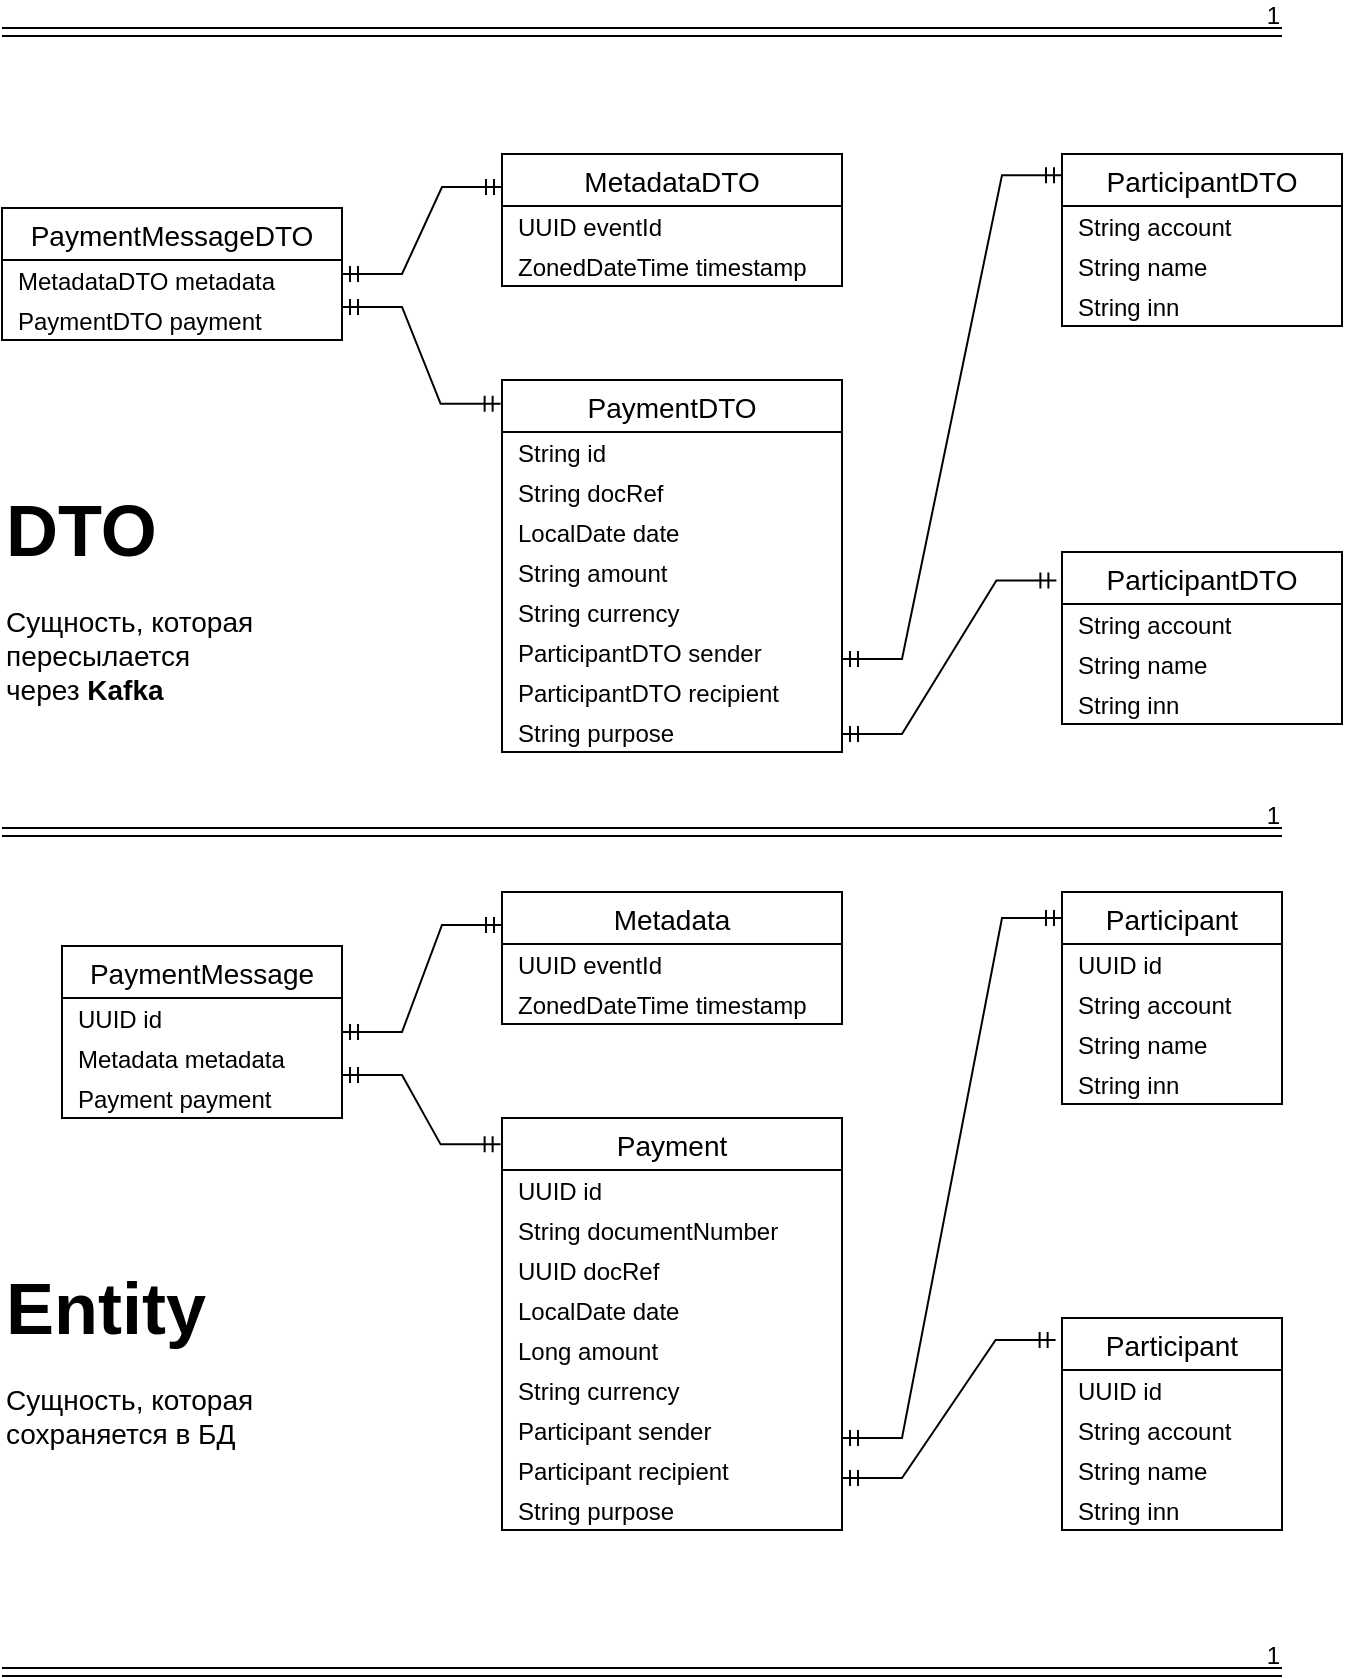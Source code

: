 <mxfile version="27.0.5">
  <diagram id="R2lEEEUBdFMjLlhIrx00" name="Page-1">
    <mxGraphModel dx="883" dy="1561" grid="1" gridSize="10" guides="1" tooltips="1" connect="1" arrows="1" fold="1" page="1" pageScale="1" pageWidth="850" pageHeight="1100" math="0" shadow="0" extFonts="Permanent Marker^https://fonts.googleapis.com/css?family=Permanent+Marker">
      <root>
        <mxCell id="0" />
        <mxCell id="1" parent="0" />
        <mxCell id="yXen_qv1OOlslqDuvUQu-16" value="Payment" style="swimlane;fontStyle=0;childLayout=stackLayout;horizontal=1;startSize=26;horizontalStack=0;resizeParent=1;resizeParentMax=0;resizeLast=0;collapsible=1;marginBottom=0;align=center;fontSize=14;" vertex="1" parent="1">
          <mxGeometry x="330" y="183" width="170" height="206" as="geometry">
            <mxRectangle x="210" y="380" width="100" height="30" as="alternateBounds" />
          </mxGeometry>
        </mxCell>
        <mxCell id="yXen_qv1OOlslqDuvUQu-29" value="UUID id" style="shape=partialRectangle;overflow=hidden;connectable=0;fillColor=none;top=0;left=0;bottom=0;right=0;align=left;spacingLeft=6;" vertex="1" parent="yXen_qv1OOlslqDuvUQu-16">
          <mxGeometry y="26" width="170" height="20" as="geometry">
            <mxRectangle width="220" height="20" as="alternateBounds" />
          </mxGeometry>
        </mxCell>
        <mxCell id="yXen_qv1OOlslqDuvUQu-1" value="String documentNumber" style="shape=partialRectangle;overflow=hidden;connectable=0;fillColor=none;top=0;left=0;bottom=0;right=0;align=left;spacingLeft=6;" vertex="1" parent="yXen_qv1OOlslqDuvUQu-16">
          <mxGeometry y="46" width="170" height="20" as="geometry">
            <mxRectangle width="220" height="20" as="alternateBounds" />
          </mxGeometry>
        </mxCell>
        <mxCell id="yXen_qv1OOlslqDuvUQu-2" value="UUID docRef" style="shape=partialRectangle;overflow=hidden;connectable=0;fillColor=none;top=0;left=0;bottom=0;right=0;align=left;spacingLeft=6;" vertex="1" parent="yXen_qv1OOlslqDuvUQu-16">
          <mxGeometry y="66" width="170" height="20" as="geometry">
            <mxRectangle width="220" height="20" as="alternateBounds" />
          </mxGeometry>
        </mxCell>
        <mxCell id="yXen_qv1OOlslqDuvUQu-3" value="LocalDate date" style="shape=partialRectangle;overflow=hidden;connectable=0;fillColor=none;top=0;left=0;bottom=0;right=0;align=left;spacingLeft=6;" vertex="1" parent="yXen_qv1OOlslqDuvUQu-16">
          <mxGeometry y="86" width="170" height="20" as="geometry">
            <mxRectangle width="220" height="20" as="alternateBounds" />
          </mxGeometry>
        </mxCell>
        <mxCell id="yXen_qv1OOlslqDuvUQu-4" value="Long amount" style="shape=partialRectangle;overflow=hidden;connectable=0;fillColor=none;top=0;left=0;bottom=0;right=0;align=left;spacingLeft=6;" vertex="1" parent="yXen_qv1OOlslqDuvUQu-16">
          <mxGeometry y="106" width="170" height="20" as="geometry">
            <mxRectangle width="220" height="20" as="alternateBounds" />
          </mxGeometry>
        </mxCell>
        <mxCell id="yXen_qv1OOlslqDuvUQu-5" value="String currency" style="shape=partialRectangle;overflow=hidden;connectable=0;fillColor=none;top=0;left=0;bottom=0;right=0;align=left;spacingLeft=6;" vertex="1" parent="yXen_qv1OOlslqDuvUQu-16">
          <mxGeometry y="126" width="170" height="20" as="geometry">
            <mxRectangle width="220" height="20" as="alternateBounds" />
          </mxGeometry>
        </mxCell>
        <mxCell id="yXen_qv1OOlslqDuvUQu-6" value="Participant sender" style="shape=partialRectangle;overflow=hidden;connectable=0;fillColor=none;top=0;left=0;bottom=0;right=0;align=left;spacingLeft=6;" vertex="1" parent="yXen_qv1OOlslqDuvUQu-16">
          <mxGeometry y="146" width="170" height="20" as="geometry">
            <mxRectangle width="220" height="20" as="alternateBounds" />
          </mxGeometry>
        </mxCell>
        <mxCell id="yXen_qv1OOlslqDuvUQu-7" value="Participant recipient" style="shape=partialRectangle;overflow=hidden;connectable=0;fillColor=none;top=0;left=0;bottom=0;right=0;align=left;spacingLeft=6;" vertex="1" parent="yXen_qv1OOlslqDuvUQu-16">
          <mxGeometry y="166" width="170" height="20" as="geometry">
            <mxRectangle width="220" height="20" as="alternateBounds" />
          </mxGeometry>
        </mxCell>
        <mxCell id="yXen_qv1OOlslqDuvUQu-8" value="String purpose" style="shape=partialRectangle;overflow=hidden;connectable=0;fillColor=none;top=0;left=0;bottom=0;right=0;align=left;spacingLeft=6;" vertex="1" parent="yXen_qv1OOlslqDuvUQu-16">
          <mxGeometry y="186" width="170" height="20" as="geometry">
            <mxRectangle width="220" height="20" as="alternateBounds" />
          </mxGeometry>
        </mxCell>
        <mxCell id="yXen_qv1OOlslqDuvUQu-20" value="Participant" style="swimlane;fontStyle=0;childLayout=stackLayout;horizontal=1;startSize=26;horizontalStack=0;resizeParent=1;resizeParentMax=0;resizeLast=0;collapsible=1;marginBottom=0;align=center;fontSize=14;" vertex="1" parent="1">
          <mxGeometry x="610" y="70" width="110" height="106" as="geometry">
            <mxRectangle x="210" y="380" width="100" height="30" as="alternateBounds" />
          </mxGeometry>
        </mxCell>
        <mxCell id="yXen_qv1OOlslqDuvUQu-21" value="UUID id" style="shape=partialRectangle;overflow=hidden;connectable=0;fillColor=none;top=0;left=0;bottom=0;right=0;align=left;spacingLeft=6;" vertex="1" parent="yXen_qv1OOlslqDuvUQu-20">
          <mxGeometry y="26" width="110" height="20" as="geometry">
            <mxRectangle width="220" height="20" as="alternateBounds" />
          </mxGeometry>
        </mxCell>
        <mxCell id="yXen_qv1OOlslqDuvUQu-22" value="String account" style="shape=partialRectangle;overflow=hidden;connectable=0;fillColor=none;top=0;left=0;bottom=0;right=0;align=left;spacingLeft=6;" vertex="1" parent="yXen_qv1OOlslqDuvUQu-20">
          <mxGeometry y="46" width="110" height="20" as="geometry">
            <mxRectangle width="220" height="20" as="alternateBounds" />
          </mxGeometry>
        </mxCell>
        <mxCell id="yXen_qv1OOlslqDuvUQu-23" value="String name" style="shape=partialRectangle;overflow=hidden;connectable=0;fillColor=none;top=0;left=0;bottom=0;right=0;align=left;spacingLeft=6;" vertex="1" parent="yXen_qv1OOlslqDuvUQu-20">
          <mxGeometry y="66" width="110" height="20" as="geometry">
            <mxRectangle width="220" height="20" as="alternateBounds" />
          </mxGeometry>
        </mxCell>
        <mxCell id="yXen_qv1OOlslqDuvUQu-24" value="String inn" style="shape=partialRectangle;overflow=hidden;connectable=0;fillColor=none;top=0;left=0;bottom=0;right=0;align=left;spacingLeft=6;" vertex="1" parent="yXen_qv1OOlslqDuvUQu-20">
          <mxGeometry y="86" width="110" height="20" as="geometry">
            <mxRectangle width="220" height="20" as="alternateBounds" />
          </mxGeometry>
        </mxCell>
        <mxCell id="yXen_qv1OOlslqDuvUQu-30" value="Participant" style="swimlane;fontStyle=0;childLayout=stackLayout;horizontal=1;startSize=26;horizontalStack=0;resizeParent=1;resizeParentMax=0;resizeLast=0;collapsible=1;marginBottom=0;align=center;fontSize=14;" vertex="1" parent="1">
          <mxGeometry x="610" y="283" width="110" height="106" as="geometry">
            <mxRectangle x="210" y="380" width="100" height="30" as="alternateBounds" />
          </mxGeometry>
        </mxCell>
        <mxCell id="yXen_qv1OOlslqDuvUQu-31" value="UUID id" style="shape=partialRectangle;overflow=hidden;connectable=0;fillColor=none;top=0;left=0;bottom=0;right=0;align=left;spacingLeft=6;" vertex="1" parent="yXen_qv1OOlslqDuvUQu-30">
          <mxGeometry y="26" width="110" height="20" as="geometry">
            <mxRectangle width="220" height="20" as="alternateBounds" />
          </mxGeometry>
        </mxCell>
        <mxCell id="yXen_qv1OOlslqDuvUQu-32" value="String account" style="shape=partialRectangle;overflow=hidden;connectable=0;fillColor=none;top=0;left=0;bottom=0;right=0;align=left;spacingLeft=6;" vertex="1" parent="yXen_qv1OOlslqDuvUQu-30">
          <mxGeometry y="46" width="110" height="20" as="geometry">
            <mxRectangle width="220" height="20" as="alternateBounds" />
          </mxGeometry>
        </mxCell>
        <mxCell id="yXen_qv1OOlslqDuvUQu-33" value="String name" style="shape=partialRectangle;overflow=hidden;connectable=0;fillColor=none;top=0;left=0;bottom=0;right=0;align=left;spacingLeft=6;" vertex="1" parent="yXen_qv1OOlslqDuvUQu-30">
          <mxGeometry y="66" width="110" height="20" as="geometry">
            <mxRectangle width="220" height="20" as="alternateBounds" />
          </mxGeometry>
        </mxCell>
        <mxCell id="yXen_qv1OOlslqDuvUQu-34" value="String inn" style="shape=partialRectangle;overflow=hidden;connectable=0;fillColor=none;top=0;left=0;bottom=0;right=0;align=left;spacingLeft=6;" vertex="1" parent="yXen_qv1OOlslqDuvUQu-30">
          <mxGeometry y="86" width="110" height="20" as="geometry">
            <mxRectangle width="220" height="20" as="alternateBounds" />
          </mxGeometry>
        </mxCell>
        <mxCell id="yXen_qv1OOlslqDuvUQu-35" value="PaymentMessage" style="swimlane;fontStyle=0;childLayout=stackLayout;horizontal=1;startSize=26;horizontalStack=0;resizeParent=1;resizeParentMax=0;resizeLast=0;collapsible=1;marginBottom=0;align=center;fontSize=14;" vertex="1" parent="1">
          <mxGeometry x="110" y="97" width="140" height="86" as="geometry">
            <mxRectangle x="210" y="380" width="100" height="30" as="alternateBounds" />
          </mxGeometry>
        </mxCell>
        <mxCell id="yXen_qv1OOlslqDuvUQu-36" value="UUID id" style="shape=partialRectangle;overflow=hidden;connectable=0;fillColor=none;top=0;left=0;bottom=0;right=0;align=left;spacingLeft=6;" vertex="1" parent="yXen_qv1OOlslqDuvUQu-35">
          <mxGeometry y="26" width="140" height="20" as="geometry">
            <mxRectangle width="220" height="20" as="alternateBounds" />
          </mxGeometry>
        </mxCell>
        <mxCell id="yXen_qv1OOlslqDuvUQu-37" value="Metadata metadata" style="shape=partialRectangle;overflow=hidden;connectable=0;fillColor=none;top=0;left=0;bottom=0;right=0;align=left;spacingLeft=6;" vertex="1" parent="yXen_qv1OOlslqDuvUQu-35">
          <mxGeometry y="46" width="140" height="20" as="geometry">
            <mxRectangle width="220" height="20" as="alternateBounds" />
          </mxGeometry>
        </mxCell>
        <mxCell id="yXen_qv1OOlslqDuvUQu-38" value="Payment payment" style="shape=partialRectangle;overflow=hidden;connectable=0;fillColor=none;top=0;left=0;bottom=0;right=0;align=left;spacingLeft=6;" vertex="1" parent="yXen_qv1OOlslqDuvUQu-35">
          <mxGeometry y="66" width="140" height="20" as="geometry">
            <mxRectangle width="220" height="20" as="alternateBounds" />
          </mxGeometry>
        </mxCell>
        <mxCell id="yXen_qv1OOlslqDuvUQu-45" value="Metadata" style="swimlane;fontStyle=0;childLayout=stackLayout;horizontal=1;startSize=26;horizontalStack=0;resizeParent=1;resizeParentMax=0;resizeLast=0;collapsible=1;marginBottom=0;align=center;fontSize=14;" vertex="1" parent="1">
          <mxGeometry x="330" y="70" width="170" height="66" as="geometry">
            <mxRectangle x="210" y="380" width="100" height="30" as="alternateBounds" />
          </mxGeometry>
        </mxCell>
        <mxCell id="yXen_qv1OOlslqDuvUQu-46" value="UUID eventId" style="shape=partialRectangle;overflow=hidden;connectable=0;fillColor=none;top=0;left=0;bottom=0;right=0;align=left;spacingLeft=6;" vertex="1" parent="yXen_qv1OOlslqDuvUQu-45">
          <mxGeometry y="26" width="170" height="20" as="geometry">
            <mxRectangle width="220" height="20" as="alternateBounds" />
          </mxGeometry>
        </mxCell>
        <mxCell id="yXen_qv1OOlslqDuvUQu-47" value="ZonedDateTime timestamp" style="shape=partialRectangle;overflow=hidden;connectable=0;fillColor=none;top=0;left=0;bottom=0;right=0;align=left;spacingLeft=6;" vertex="1" parent="yXen_qv1OOlslqDuvUQu-45">
          <mxGeometry y="46" width="170" height="20" as="geometry">
            <mxRectangle width="220" height="20" as="alternateBounds" />
          </mxGeometry>
        </mxCell>
        <mxCell id="yXen_qv1OOlslqDuvUQu-53" value="" style="edgeStyle=entityRelationEdgeStyle;fontSize=12;html=1;endArrow=ERmandOne;startArrow=ERmandOne;rounded=0;entryX=0;entryY=0.123;entryDx=0;entryDy=0;entryPerimeter=0;" edge="1" parent="1" target="yXen_qv1OOlslqDuvUQu-20">
          <mxGeometry width="100" height="100" relative="1" as="geometry">
            <mxPoint x="500" y="343" as="sourcePoint" />
            <mxPoint x="590" y="543" as="targetPoint" />
          </mxGeometry>
        </mxCell>
        <mxCell id="yXen_qv1OOlslqDuvUQu-54" value="" style="edgeStyle=entityRelationEdgeStyle;fontSize=12;html=1;endArrow=ERmandOne;startArrow=ERmandOne;rounded=0;entryX=-0.029;entryY=0.104;entryDx=0;entryDy=0;entryPerimeter=0;" edge="1" parent="1" target="yXen_qv1OOlslqDuvUQu-30">
          <mxGeometry width="100" height="100" relative="1" as="geometry">
            <mxPoint x="500" y="363" as="sourcePoint" />
            <mxPoint x="620" y="192.96" as="targetPoint" />
          </mxGeometry>
        </mxCell>
        <mxCell id="yXen_qv1OOlslqDuvUQu-55" value="" style="edgeStyle=entityRelationEdgeStyle;fontSize=12;html=1;endArrow=ERmandOne;startArrow=ERmandOne;rounded=0;entryX=0;entryY=0.25;entryDx=0;entryDy=0;exitX=1;exitY=0.5;exitDx=0;exitDy=0;" edge="1" parent="1" source="yXen_qv1OOlslqDuvUQu-35" target="yXen_qv1OOlslqDuvUQu-45">
          <mxGeometry width="100" height="100" relative="1" as="geometry">
            <mxPoint x="220" y="130" as="sourcePoint" />
            <mxPoint x="437" y="501" as="targetPoint" />
          </mxGeometry>
        </mxCell>
        <mxCell id="yXen_qv1OOlslqDuvUQu-56" value="" style="edgeStyle=entityRelationEdgeStyle;fontSize=12;html=1;endArrow=ERmandOne;startArrow=ERmandOne;rounded=0;entryX=-0.004;entryY=0.064;entryDx=0;entryDy=0;entryPerimeter=0;exitX=1;exitY=0.75;exitDx=0;exitDy=0;" edge="1" parent="1" source="yXen_qv1OOlslqDuvUQu-35" target="yXen_qv1OOlslqDuvUQu-16">
          <mxGeometry width="100" height="100" relative="1" as="geometry">
            <mxPoint x="220" y="150" as="sourcePoint" />
            <mxPoint x="510" y="120.5" as="targetPoint" />
          </mxGeometry>
        </mxCell>
        <mxCell id="yXen_qv1OOlslqDuvUQu-57" value="PaymentDTO" style="swimlane;fontStyle=0;childLayout=stackLayout;horizontal=1;startSize=26;horizontalStack=0;resizeParent=1;resizeParentMax=0;resizeLast=0;collapsible=1;marginBottom=0;align=center;fontSize=14;" vertex="1" parent="1">
          <mxGeometry x="330" y="-186" width="170" height="186" as="geometry">
            <mxRectangle x="210" y="380" width="100" height="30" as="alternateBounds" />
          </mxGeometry>
        </mxCell>
        <mxCell id="yXen_qv1OOlslqDuvUQu-58" value="String id" style="shape=partialRectangle;overflow=hidden;connectable=0;fillColor=none;top=0;left=0;bottom=0;right=0;align=left;spacingLeft=6;" vertex="1" parent="yXen_qv1OOlslqDuvUQu-57">
          <mxGeometry y="26" width="170" height="20" as="geometry">
            <mxRectangle width="220" height="20" as="alternateBounds" />
          </mxGeometry>
        </mxCell>
        <mxCell id="yXen_qv1OOlslqDuvUQu-60" value="String docRef" style="shape=partialRectangle;overflow=hidden;connectable=0;fillColor=none;top=0;left=0;bottom=0;right=0;align=left;spacingLeft=6;" vertex="1" parent="yXen_qv1OOlslqDuvUQu-57">
          <mxGeometry y="46" width="170" height="20" as="geometry">
            <mxRectangle width="220" height="20" as="alternateBounds" />
          </mxGeometry>
        </mxCell>
        <mxCell id="yXen_qv1OOlslqDuvUQu-61" value="LocalDate date" style="shape=partialRectangle;overflow=hidden;connectable=0;fillColor=none;top=0;left=0;bottom=0;right=0;align=left;spacingLeft=6;" vertex="1" parent="yXen_qv1OOlslqDuvUQu-57">
          <mxGeometry y="66" width="170" height="20" as="geometry">
            <mxRectangle width="220" height="20" as="alternateBounds" />
          </mxGeometry>
        </mxCell>
        <mxCell id="yXen_qv1OOlslqDuvUQu-62" value="String amount" style="shape=partialRectangle;overflow=hidden;connectable=0;fillColor=none;top=0;left=0;bottom=0;right=0;align=left;spacingLeft=6;" vertex="1" parent="yXen_qv1OOlslqDuvUQu-57">
          <mxGeometry y="86" width="170" height="20" as="geometry">
            <mxRectangle width="220" height="20" as="alternateBounds" />
          </mxGeometry>
        </mxCell>
        <mxCell id="yXen_qv1OOlslqDuvUQu-63" value="String currency" style="shape=partialRectangle;overflow=hidden;connectable=0;fillColor=none;top=0;left=0;bottom=0;right=0;align=left;spacingLeft=6;" vertex="1" parent="yXen_qv1OOlslqDuvUQu-57">
          <mxGeometry y="106" width="170" height="20" as="geometry">
            <mxRectangle width="220" height="20" as="alternateBounds" />
          </mxGeometry>
        </mxCell>
        <mxCell id="yXen_qv1OOlslqDuvUQu-64" value="ParticipantDTO sender" style="shape=partialRectangle;overflow=hidden;connectable=0;fillColor=none;top=0;left=0;bottom=0;right=0;align=left;spacingLeft=6;" vertex="1" parent="yXen_qv1OOlslqDuvUQu-57">
          <mxGeometry y="126" width="170" height="20" as="geometry">
            <mxRectangle width="220" height="20" as="alternateBounds" />
          </mxGeometry>
        </mxCell>
        <mxCell id="yXen_qv1OOlslqDuvUQu-65" value="ParticipantDTO recipient" style="shape=partialRectangle;overflow=hidden;connectable=0;fillColor=none;top=0;left=0;bottom=0;right=0;align=left;spacingLeft=6;" vertex="1" parent="yXen_qv1OOlslqDuvUQu-57">
          <mxGeometry y="146" width="170" height="20" as="geometry">
            <mxRectangle width="220" height="20" as="alternateBounds" />
          </mxGeometry>
        </mxCell>
        <mxCell id="yXen_qv1OOlslqDuvUQu-66" value="String purpose" style="shape=partialRectangle;overflow=hidden;connectable=0;fillColor=none;top=0;left=0;bottom=0;right=0;align=left;spacingLeft=6;" vertex="1" parent="yXen_qv1OOlslqDuvUQu-57">
          <mxGeometry y="166" width="170" height="20" as="geometry">
            <mxRectangle width="220" height="20" as="alternateBounds" />
          </mxGeometry>
        </mxCell>
        <mxCell id="yXen_qv1OOlslqDuvUQu-67" value="ParticipantDTO" style="swimlane;fontStyle=0;childLayout=stackLayout;horizontal=1;startSize=26;horizontalStack=0;resizeParent=1;resizeParentMax=0;resizeLast=0;collapsible=1;marginBottom=0;align=center;fontSize=14;" vertex="1" parent="1">
          <mxGeometry x="610" y="-299" width="140" height="86" as="geometry">
            <mxRectangle x="210" y="380" width="100" height="30" as="alternateBounds" />
          </mxGeometry>
        </mxCell>
        <mxCell id="yXen_qv1OOlslqDuvUQu-69" value="String account" style="shape=partialRectangle;overflow=hidden;connectable=0;fillColor=none;top=0;left=0;bottom=0;right=0;align=left;spacingLeft=6;" vertex="1" parent="yXen_qv1OOlslqDuvUQu-67">
          <mxGeometry y="26" width="140" height="20" as="geometry">
            <mxRectangle width="220" height="20" as="alternateBounds" />
          </mxGeometry>
        </mxCell>
        <mxCell id="yXen_qv1OOlslqDuvUQu-70" value="String name" style="shape=partialRectangle;overflow=hidden;connectable=0;fillColor=none;top=0;left=0;bottom=0;right=0;align=left;spacingLeft=6;" vertex="1" parent="yXen_qv1OOlslqDuvUQu-67">
          <mxGeometry y="46" width="140" height="20" as="geometry">
            <mxRectangle width="220" height="20" as="alternateBounds" />
          </mxGeometry>
        </mxCell>
        <mxCell id="yXen_qv1OOlslqDuvUQu-71" value="String inn" style="shape=partialRectangle;overflow=hidden;connectable=0;fillColor=none;top=0;left=0;bottom=0;right=0;align=left;spacingLeft=6;" vertex="1" parent="yXen_qv1OOlslqDuvUQu-67">
          <mxGeometry y="66" width="140" height="20" as="geometry">
            <mxRectangle width="220" height="20" as="alternateBounds" />
          </mxGeometry>
        </mxCell>
        <mxCell id="yXen_qv1OOlslqDuvUQu-77" value="PaymentMessageDTO" style="swimlane;fontStyle=0;childLayout=stackLayout;horizontal=1;startSize=26;horizontalStack=0;resizeParent=1;resizeParentMax=0;resizeLast=0;collapsible=1;marginBottom=0;align=center;fontSize=14;" vertex="1" parent="1">
          <mxGeometry x="80" y="-272" width="170" height="66" as="geometry">
            <mxRectangle x="210" y="380" width="100" height="30" as="alternateBounds" />
          </mxGeometry>
        </mxCell>
        <mxCell id="yXen_qv1OOlslqDuvUQu-79" value="MetadataDTO metadata" style="shape=partialRectangle;overflow=hidden;connectable=0;fillColor=none;top=0;left=0;bottom=0;right=0;align=left;spacingLeft=6;" vertex="1" parent="yXen_qv1OOlslqDuvUQu-77">
          <mxGeometry y="26" width="170" height="20" as="geometry">
            <mxRectangle width="220" height="20" as="alternateBounds" />
          </mxGeometry>
        </mxCell>
        <mxCell id="yXen_qv1OOlslqDuvUQu-80" value="PaymentDTO payment" style="shape=partialRectangle;overflow=hidden;connectable=0;fillColor=none;top=0;left=0;bottom=0;right=0;align=left;spacingLeft=6;" vertex="1" parent="yXen_qv1OOlslqDuvUQu-77">
          <mxGeometry y="46" width="170" height="20" as="geometry">
            <mxRectangle width="220" height="20" as="alternateBounds" />
          </mxGeometry>
        </mxCell>
        <mxCell id="yXen_qv1OOlslqDuvUQu-81" value="MetadataDTO" style="swimlane;fontStyle=0;childLayout=stackLayout;horizontal=1;startSize=26;horizontalStack=0;resizeParent=1;resizeParentMax=0;resizeLast=0;collapsible=1;marginBottom=0;align=center;fontSize=14;" vertex="1" parent="1">
          <mxGeometry x="330" y="-299" width="170" height="66" as="geometry">
            <mxRectangle x="210" y="380" width="100" height="30" as="alternateBounds" />
          </mxGeometry>
        </mxCell>
        <mxCell id="yXen_qv1OOlslqDuvUQu-82" value="UUID eventId" style="shape=partialRectangle;overflow=hidden;connectable=0;fillColor=none;top=0;left=0;bottom=0;right=0;align=left;spacingLeft=6;" vertex="1" parent="yXen_qv1OOlslqDuvUQu-81">
          <mxGeometry y="26" width="170" height="20" as="geometry">
            <mxRectangle width="220" height="20" as="alternateBounds" />
          </mxGeometry>
        </mxCell>
        <mxCell id="yXen_qv1OOlslqDuvUQu-83" value="ZonedDateTime timestamp" style="shape=partialRectangle;overflow=hidden;connectable=0;fillColor=none;top=0;left=0;bottom=0;right=0;align=left;spacingLeft=6;" vertex="1" parent="yXen_qv1OOlslqDuvUQu-81">
          <mxGeometry y="46" width="170" height="20" as="geometry">
            <mxRectangle width="220" height="20" as="alternateBounds" />
          </mxGeometry>
        </mxCell>
        <mxCell id="yXen_qv1OOlslqDuvUQu-84" value="" style="edgeStyle=entityRelationEdgeStyle;fontSize=12;html=1;endArrow=ERmandOne;startArrow=ERmandOne;rounded=0;entryX=0;entryY=0.123;entryDx=0;entryDy=0;entryPerimeter=0;exitX=1;exitY=0.75;exitDx=0;exitDy=0;" edge="1" target="yXen_qv1OOlslqDuvUQu-67" parent="1" source="yXen_qv1OOlslqDuvUQu-57">
          <mxGeometry width="100" height="100" relative="1" as="geometry">
            <mxPoint x="500" y="-26" as="sourcePoint" />
            <mxPoint x="590" y="174" as="targetPoint" />
          </mxGeometry>
        </mxCell>
        <mxCell id="yXen_qv1OOlslqDuvUQu-85" value="" style="edgeStyle=entityRelationEdgeStyle;fontSize=12;html=1;endArrow=ERmandOne;startArrow=ERmandOne;rounded=0;entryX=-0.02;entryY=0.166;entryDx=0;entryDy=0;entryPerimeter=0;" edge="1" target="yXen_qv1OOlslqDuvUQu-100" parent="1">
          <mxGeometry width="100" height="100" relative="1" as="geometry">
            <mxPoint x="500" y="-9" as="sourcePoint" />
            <mxPoint x="609.34" y="-72.842" as="targetPoint" />
          </mxGeometry>
        </mxCell>
        <mxCell id="yXen_qv1OOlslqDuvUQu-86" value="" style="edgeStyle=entityRelationEdgeStyle;fontSize=12;html=1;endArrow=ERmandOne;startArrow=ERmandOne;rounded=0;entryX=0;entryY=0.25;entryDx=0;entryDy=0;exitX=1;exitY=0.5;exitDx=0;exitDy=0;" edge="1" source="yXen_qv1OOlslqDuvUQu-77" target="yXen_qv1OOlslqDuvUQu-81" parent="1">
          <mxGeometry width="100" height="100" relative="1" as="geometry">
            <mxPoint x="220" y="-239" as="sourcePoint" />
            <mxPoint x="437" y="132" as="targetPoint" />
          </mxGeometry>
        </mxCell>
        <mxCell id="yXen_qv1OOlslqDuvUQu-87" value="" style="edgeStyle=entityRelationEdgeStyle;fontSize=12;html=1;endArrow=ERmandOne;startArrow=ERmandOne;rounded=0;entryX=-0.004;entryY=0.064;entryDx=0;entryDy=0;entryPerimeter=0;exitX=1;exitY=0.75;exitDx=0;exitDy=0;" edge="1" source="yXen_qv1OOlslqDuvUQu-77" target="yXen_qv1OOlslqDuvUQu-57" parent="1">
          <mxGeometry width="100" height="100" relative="1" as="geometry">
            <mxPoint x="220" y="-219" as="sourcePoint" />
            <mxPoint x="510" y="-248.5" as="targetPoint" />
          </mxGeometry>
        </mxCell>
        <mxCell id="yXen_qv1OOlslqDuvUQu-88" value="&lt;h1 style=&quot;margin-top: 0px;&quot;&gt;&lt;font style=&quot;font-size: 36px;&quot;&gt;Entity&lt;/font&gt;&lt;/h1&gt;&lt;p&gt;&lt;font style=&quot;font-size: 14px;&quot;&gt;Сущность, которая сохраняется в БД&lt;/font&gt;&lt;/p&gt;" style="text;html=1;whiteSpace=wrap;overflow=hidden;rounded=0;" vertex="1" parent="1">
          <mxGeometry x="80" y="250" width="130" height="110" as="geometry" />
        </mxCell>
        <mxCell id="yXen_qv1OOlslqDuvUQu-89" value="&lt;h1 style=&quot;margin-top: 0px;&quot;&gt;&lt;span style=&quot;font-size: 36px;&quot;&gt;DTO&lt;/span&gt;&lt;/h1&gt;&lt;p&gt;&lt;font style=&quot;font-size: 14px;&quot;&gt;Сущность, которая пересылается&amp;nbsp;&lt;br&gt;&lt;/font&gt;&lt;span style=&quot;font-size: 14px; background-color: transparent; color: light-dark(rgb(0, 0, 0), rgb(255, 255, 255));&quot;&gt;через &lt;b&gt;Kafka&lt;/b&gt;&lt;/span&gt;&lt;/p&gt;" style="text;html=1;whiteSpace=wrap;overflow=hidden;rounded=0;" vertex="1" parent="1">
          <mxGeometry x="80" y="-139" width="140" height="120" as="geometry" />
        </mxCell>
        <mxCell id="yXen_qv1OOlslqDuvUQu-94" value="" style="shape=link;html=1;rounded=0;" edge="1" parent="1">
          <mxGeometry relative="1" as="geometry">
            <mxPoint x="80" y="460" as="sourcePoint" />
            <mxPoint x="720" y="460" as="targetPoint" />
          </mxGeometry>
        </mxCell>
        <mxCell id="yXen_qv1OOlslqDuvUQu-95" value="1" style="resizable=0;html=1;whiteSpace=wrap;align=right;verticalAlign=bottom;" connectable="0" vertex="1" parent="yXen_qv1OOlslqDuvUQu-94">
          <mxGeometry x="1" relative="1" as="geometry" />
        </mxCell>
        <mxCell id="yXen_qv1OOlslqDuvUQu-96" value="" style="shape=link;html=1;rounded=0;" edge="1" parent="1">
          <mxGeometry relative="1" as="geometry">
            <mxPoint x="80" y="40" as="sourcePoint" />
            <mxPoint x="720" y="40" as="targetPoint" />
          </mxGeometry>
        </mxCell>
        <mxCell id="yXen_qv1OOlslqDuvUQu-97" value="1" style="resizable=0;html=1;whiteSpace=wrap;align=right;verticalAlign=bottom;" connectable="0" vertex="1" parent="yXen_qv1OOlslqDuvUQu-96">
          <mxGeometry x="1" relative="1" as="geometry" />
        </mxCell>
        <mxCell id="yXen_qv1OOlslqDuvUQu-98" value="" style="shape=link;html=1;rounded=0;" edge="1" parent="1">
          <mxGeometry relative="1" as="geometry">
            <mxPoint x="80" y="-360" as="sourcePoint" />
            <mxPoint x="720" y="-360" as="targetPoint" />
          </mxGeometry>
        </mxCell>
        <mxCell id="yXen_qv1OOlslqDuvUQu-99" value="1" style="resizable=0;html=1;whiteSpace=wrap;align=right;verticalAlign=bottom;" connectable="0" vertex="1" parent="yXen_qv1OOlslqDuvUQu-98">
          <mxGeometry x="1" relative="1" as="geometry" />
        </mxCell>
        <mxCell id="yXen_qv1OOlslqDuvUQu-100" value="ParticipantDTO" style="swimlane;fontStyle=0;childLayout=stackLayout;horizontal=1;startSize=26;horizontalStack=0;resizeParent=1;resizeParentMax=0;resizeLast=0;collapsible=1;marginBottom=0;align=center;fontSize=14;" vertex="1" parent="1">
          <mxGeometry x="610" y="-100" width="140" height="86" as="geometry">
            <mxRectangle x="210" y="380" width="100" height="30" as="alternateBounds" />
          </mxGeometry>
        </mxCell>
        <mxCell id="yXen_qv1OOlslqDuvUQu-101" value="String account" style="shape=partialRectangle;overflow=hidden;connectable=0;fillColor=none;top=0;left=0;bottom=0;right=0;align=left;spacingLeft=6;" vertex="1" parent="yXen_qv1OOlslqDuvUQu-100">
          <mxGeometry y="26" width="140" height="20" as="geometry">
            <mxRectangle width="220" height="20" as="alternateBounds" />
          </mxGeometry>
        </mxCell>
        <mxCell id="yXen_qv1OOlslqDuvUQu-102" value="String name" style="shape=partialRectangle;overflow=hidden;connectable=0;fillColor=none;top=0;left=0;bottom=0;right=0;align=left;spacingLeft=6;" vertex="1" parent="yXen_qv1OOlslqDuvUQu-100">
          <mxGeometry y="46" width="140" height="20" as="geometry">
            <mxRectangle width="220" height="20" as="alternateBounds" />
          </mxGeometry>
        </mxCell>
        <mxCell id="yXen_qv1OOlslqDuvUQu-103" value="String inn" style="shape=partialRectangle;overflow=hidden;connectable=0;fillColor=none;top=0;left=0;bottom=0;right=0;align=left;spacingLeft=6;" vertex="1" parent="yXen_qv1OOlslqDuvUQu-100">
          <mxGeometry y="66" width="140" height="20" as="geometry">
            <mxRectangle width="220" height="20" as="alternateBounds" />
          </mxGeometry>
        </mxCell>
      </root>
    </mxGraphModel>
  </diagram>
</mxfile>
